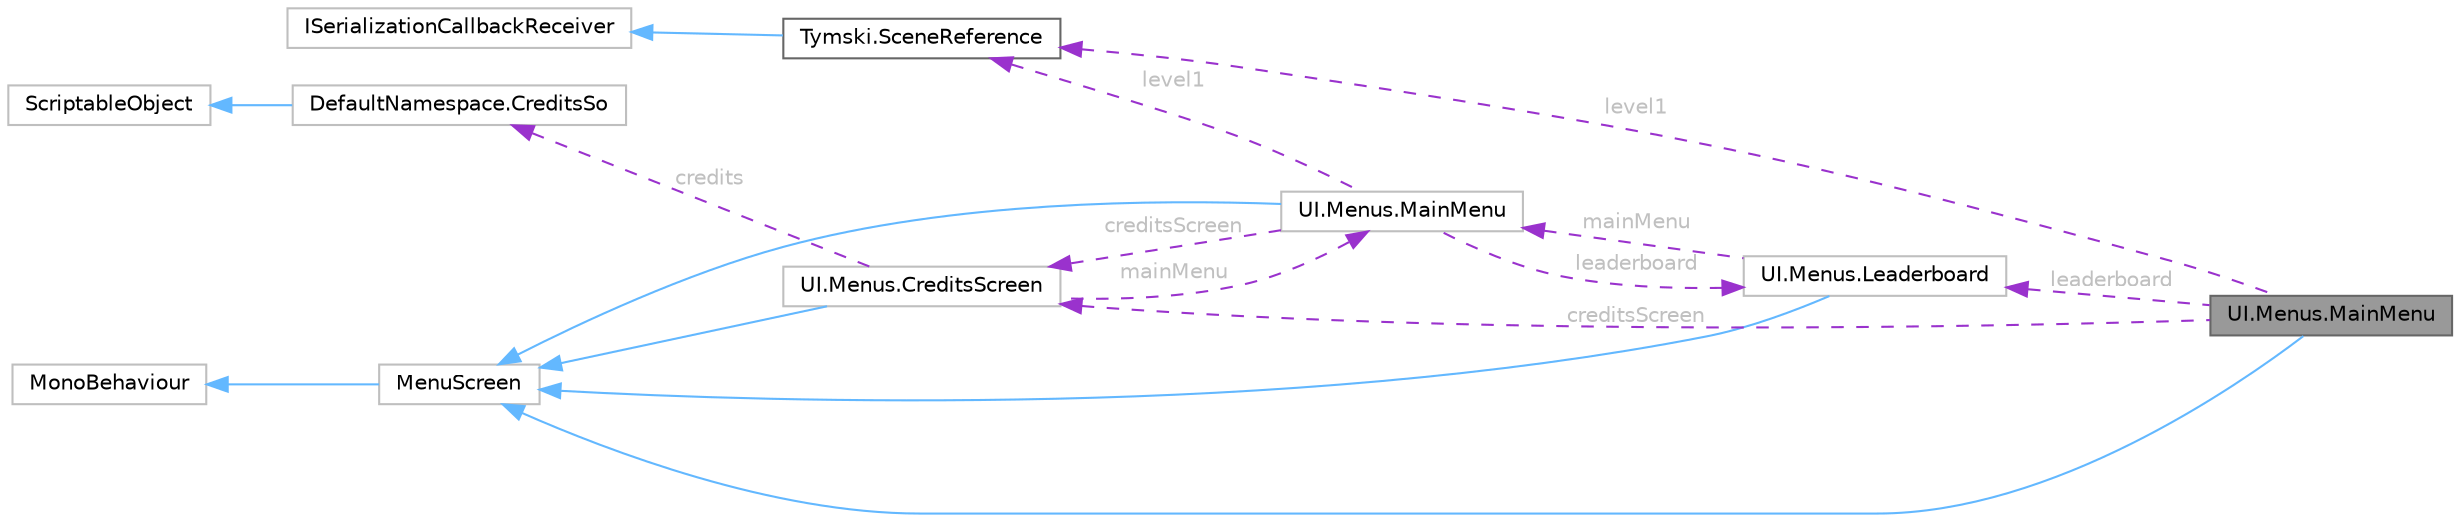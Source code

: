 digraph "UI.Menus.MainMenu"
{
 // LATEX_PDF_SIZE
  bgcolor="transparent";
  edge [fontname=Helvetica,fontsize=10,labelfontname=Helvetica,labelfontsize=10];
  node [fontname=Helvetica,fontsize=10,shape=box,height=0.2,width=0.4];
  rankdir="LR";
  Node1 [id="Node000001",label="UI.Menus.MainMenu",height=0.2,width=0.4,color="gray40", fillcolor="grey60", style="filled", fontcolor="black",tooltip=" "];
  Node2 -> Node1 [id="edge33_Node000001_Node000002",dir="back",color="steelblue1",style="solid",tooltip=" "];
  Node2 [id="Node000002",label="MenuScreen",height=0.2,width=0.4,color="grey75", fillcolor="white", style="filled",URL="$class_u_i_1_1_menus_1_1_menu_screen.html",tooltip=" "];
  Node3 -> Node2 [id="edge34_Node000002_Node000003",dir="back",color="steelblue1",style="solid",tooltip=" "];
  Node3 [id="Node000003",label="MonoBehaviour",height=0.2,width=0.4,color="grey75", fillcolor="white", style="filled",tooltip=" "];
  Node4 -> Node1 [id="edge35_Node000001_Node000004",dir="back",color="darkorchid3",style="dashed",tooltip=" ",label=" level1",fontcolor="grey" ];
  Node4 [id="Node000004",label="Tymski.SceneReference",height=0.2,width=0.4,color="gray40", fillcolor="white", style="filled",URL="$class_tymski_1_1_scene_reference.html",tooltip="A wrapper that provides the means to safely serialize Scene Asset References."];
  Node5 -> Node4 [id="edge36_Node000004_Node000005",dir="back",color="steelblue1",style="solid",tooltip=" "];
  Node5 [id="Node000005",label="ISerializationCallbackReceiver",height=0.2,width=0.4,color="grey75", fillcolor="white", style="filled",tooltip=" "];
  Node6 -> Node1 [id="edge37_Node000001_Node000006",dir="back",color="darkorchid3",style="dashed",tooltip=" ",label=" creditsScreen",fontcolor="grey" ];
  Node6 [id="Node000006",label="UI.Menus.CreditsScreen",height=0.2,width=0.4,color="grey75", fillcolor="white", style="filled",URL="$class_u_i_1_1_menus_1_1_credits_screen.html",tooltip=" "];
  Node2 -> Node6 [id="edge38_Node000006_Node000002",dir="back",color="steelblue1",style="solid",tooltip=" "];
  Node7 -> Node6 [id="edge39_Node000006_Node000007",dir="back",color="darkorchid3",style="dashed",tooltip=" ",label=" credits",fontcolor="grey" ];
  Node7 [id="Node000007",label="DefaultNamespace.CreditsSo",height=0.2,width=0.4,color="grey75", fillcolor="white", style="filled",URL="$class_default_namespace_1_1_credits_so.html",tooltip=" "];
  Node8 -> Node7 [id="edge40_Node000007_Node000008",dir="back",color="steelblue1",style="solid",tooltip=" "];
  Node8 [id="Node000008",label="ScriptableObject",height=0.2,width=0.4,color="grey75", fillcolor="white", style="filled",tooltip=" "];
  Node9 -> Node6 [id="edge41_Node000006_Node000009",dir="back",color="darkorchid3",style="dashed",tooltip=" ",label=" mainMenu",fontcolor="grey" ];
  Node9 [id="Node000009",label="UI.Menus.MainMenu",height=0.2,width=0.4,color="grey75", fillcolor="white", style="filled",URL="$class_u_i_1_1_menus_1_1_main_menu.html",tooltip=" "];
  Node2 -> Node9 [id="edge42_Node000009_Node000002",dir="back",color="steelblue1",style="solid",tooltip=" "];
  Node4 -> Node9 [id="edge43_Node000009_Node000004",dir="back",color="darkorchid3",style="dashed",tooltip=" ",label=" level1",fontcolor="grey" ];
  Node6 -> Node9 [id="edge44_Node000009_Node000006",dir="back",color="darkorchid3",style="dashed",tooltip=" ",label=" creditsScreen",fontcolor="grey" ];
  Node10 -> Node9 [id="edge45_Node000009_Node000010",dir="back",color="darkorchid3",style="dashed",tooltip=" ",label=" leaderboard",fontcolor="grey" ];
  Node10 [id="Node000010",label="UI.Menus.Leaderboard",height=0.2,width=0.4,color="grey75", fillcolor="white", style="filled",URL="$class_u_i_1_1_menus_1_1_leaderboard.html",tooltip=" "];
  Node2 -> Node10 [id="edge46_Node000010_Node000002",dir="back",color="steelblue1",style="solid",tooltip=" "];
  Node9 -> Node10 [id="edge47_Node000010_Node000009",dir="back",color="darkorchid3",style="dashed",tooltip=" ",label=" mainMenu",fontcolor="grey" ];
  Node10 -> Node1 [id="edge48_Node000001_Node000010",dir="back",color="darkorchid3",style="dashed",tooltip=" ",label=" leaderboard",fontcolor="grey" ];
}
